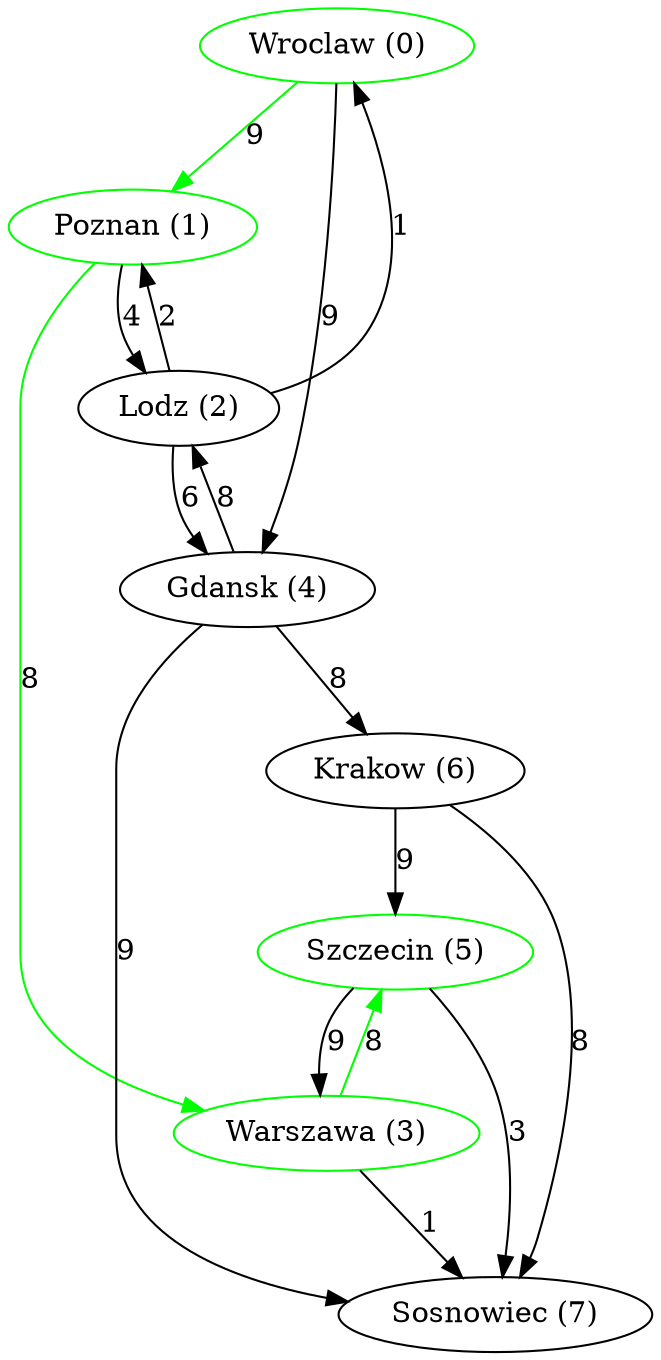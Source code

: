 // Dijkstra shortest path
digraph "Dijkstra shortest path" {
	<Graph.Node object at 0x000001797229AD60> [label="Wroclaw (0)" color=green]
	<Graph.Node object at 0x00000179726AF4F0> [label="Poznan (1)" color=green]
	<Graph.Node object at 0x00000179726AF790> [label="Lodz (2)"]
	<Graph.Node object at 0x00000179726AF7F0> [label="Warszawa (3)" color=green]
	<Graph.Node object at 0x00000179726AF850> [label="Gdansk (4)"]
	<Graph.Node object at 0x00000179726AF8B0> [label="Szczecin (5)" color=green]
	<Graph.Node object at 0x00000179726AF910> [label="Krakow (6)"]
	<Graph.Node object at 0x00000179726AF970> [label="Sosnowiec (7)"]
	<Graph.Node object at 0x000001797229AD60> -> <Graph.Node object at 0x00000179726AF4F0> [label=9 color=green]
	<Graph.Node object at 0x000001797229AD60> -> <Graph.Node object at 0x00000179726AF850> [label=9]
	<Graph.Node object at 0x00000179726AF790> -> <Graph.Node object at 0x000001797229AD60> [label=1]
	<Graph.Node object at 0x00000179726AF4F0> -> <Graph.Node object at 0x00000179726AF790> [label=4]
	<Graph.Node object at 0x00000179726AF790> -> <Graph.Node object at 0x00000179726AF4F0> [label=2]
	<Graph.Node object at 0x00000179726AF790> -> <Graph.Node object at 0x00000179726AF850> [label=6]
	<Graph.Node object at 0x00000179726AF850> -> <Graph.Node object at 0x00000179726AF790> [label=8]
	<Graph.Node object at 0x00000179726AF850> -> <Graph.Node object at 0x00000179726AF910> [label=8]
	<Graph.Node object at 0x00000179726AF850> -> <Graph.Node object at 0x00000179726AF970> [label=9]
	<Graph.Node object at 0x00000179726AF910> -> <Graph.Node object at 0x00000179726AF8B0> [label=9]
	<Graph.Node object at 0x00000179726AF910> -> <Graph.Node object at 0x00000179726AF970> [label=8]
	<Graph.Node object at 0x00000179726AF8B0> -> <Graph.Node object at 0x00000179726AF970> [label=3]
	<Graph.Node object at 0x00000179726AF4F0> -> <Graph.Node object at 0x00000179726AF7F0> [label=8 color=green]
	<Graph.Node object at 0x00000179726AF7F0> -> <Graph.Node object at 0x00000179726AF970> [label=1]
	<Graph.Node object at 0x00000179726AF7F0> -> <Graph.Node object at 0x00000179726AF8B0> [label=8 color=green]
	<Graph.Node object at 0x00000179726AF8B0> -> <Graph.Node object at 0x00000179726AF7F0> [label=9]
}
